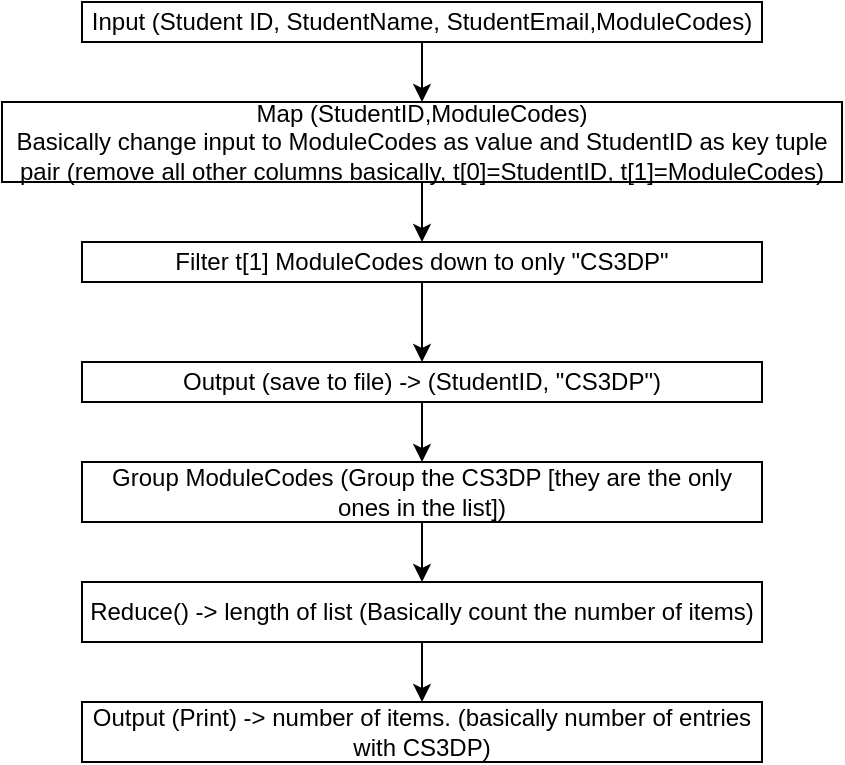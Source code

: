 <mxfile version="12.4.8" type="device"><diagram id="AhEDghBCHiJbR5PgwTpA" name="Page-1"><mxGraphModel dx="767" dy="1323" grid="1" gridSize="10" guides="1" tooltips="1" connect="1" arrows="1" fold="1" page="1" pageScale="1" pageWidth="583" pageHeight="413" math="0" shadow="0"><root><mxCell id="0"/><mxCell id="1" parent="0"/><mxCell id="fQBozR3zp6Gaqtvy_ziY-1" value="Input (Student ID, StudentName, StudentEmail,ModuleCodes)" style="rounded=0;whiteSpace=wrap;html=1;" vertex="1" parent="1"><mxGeometry x="120" y="15" width="340" height="20" as="geometry"/></mxCell><mxCell id="fQBozR3zp6Gaqtvy_ziY-2" value="Map (StudentID,ModuleCodes)&lt;br&gt;Basically change input to ModuleCodes as value and StudentID as key tuple pair (remove all other columns basically, t[0]=StudentID, t[1]=ModuleCodes)" style="rounded=0;whiteSpace=wrap;html=1;" vertex="1" parent="1"><mxGeometry x="80" y="65" width="420" height="40" as="geometry"/></mxCell><mxCell id="fQBozR3zp6Gaqtvy_ziY-3" value="Filter t[1] ModuleCodes&amp;nbsp;down to only &quot;CS3DP&quot;" style="rounded=0;whiteSpace=wrap;html=1;" vertex="1" parent="1"><mxGeometry x="120" y="135" width="340" height="20" as="geometry"/></mxCell><mxCell id="fQBozR3zp6Gaqtvy_ziY-4" value="Output (save to file) -&amp;gt; (StudentID, &quot;CS3DP&quot;)" style="rounded=0;whiteSpace=wrap;html=1;" vertex="1" parent="1"><mxGeometry x="120" y="195" width="340" height="20" as="geometry"/></mxCell><mxCell id="fQBozR3zp6Gaqtvy_ziY-5" value="Group ModuleCodes (Group the CS3DP [they are the only ones in the list])" style="rounded=0;whiteSpace=wrap;html=1;" vertex="1" parent="1"><mxGeometry x="120" y="245" width="340" height="30" as="geometry"/></mxCell><mxCell id="fQBozR3zp6Gaqtvy_ziY-6" value="Reduce() -&amp;gt; length of list (Basically count the number of items)" style="rounded=0;whiteSpace=wrap;html=1;" vertex="1" parent="1"><mxGeometry x="120" y="305" width="340" height="30" as="geometry"/></mxCell><mxCell id="fQBozR3zp6Gaqtvy_ziY-7" value="Output (Print) -&amp;gt; number of items. (basically number of entries with CS3DP)" style="rounded=0;whiteSpace=wrap;html=1;" vertex="1" parent="1"><mxGeometry x="120" y="365" width="340" height="30" as="geometry"/></mxCell><mxCell id="fQBozR3zp6Gaqtvy_ziY-9" value="" style="endArrow=classic;html=1;entryX=0.5;entryY=0;entryDx=0;entryDy=0;exitX=0.5;exitY=1;exitDx=0;exitDy=0;" edge="1" parent="1" source="fQBozR3zp6Gaqtvy_ziY-1" target="fQBozR3zp6Gaqtvy_ziY-2"><mxGeometry width="50" height="50" relative="1" as="geometry"><mxPoint x="-60" y="415" as="sourcePoint"/><mxPoint x="-10" y="365" as="targetPoint"/></mxGeometry></mxCell><mxCell id="fQBozR3zp6Gaqtvy_ziY-10" value="" style="endArrow=classic;html=1;entryX=0.5;entryY=0;entryDx=0;entryDy=0;" edge="1" parent="1" source="fQBozR3zp6Gaqtvy_ziY-2" target="fQBozR3zp6Gaqtvy_ziY-3"><mxGeometry width="50" height="50" relative="1" as="geometry"><mxPoint x="150" y="295" as="sourcePoint"/><mxPoint x="200" y="245" as="targetPoint"/></mxGeometry></mxCell><mxCell id="fQBozR3zp6Gaqtvy_ziY-11" value="" style="endArrow=classic;html=1;exitX=0.5;exitY=1;exitDx=0;exitDy=0;entryX=0.5;entryY=0;entryDx=0;entryDy=0;" edge="1" parent="1" source="fQBozR3zp6Gaqtvy_ziY-3" target="fQBozR3zp6Gaqtvy_ziY-4"><mxGeometry width="50" height="50" relative="1" as="geometry"><mxPoint x="180" y="345" as="sourcePoint"/><mxPoint x="230" y="295" as="targetPoint"/></mxGeometry></mxCell><mxCell id="fQBozR3zp6Gaqtvy_ziY-12" value="" style="endArrow=classic;html=1;exitX=0.5;exitY=1;exitDx=0;exitDy=0;entryX=0.5;entryY=0;entryDx=0;entryDy=0;" edge="1" parent="1" source="fQBozR3zp6Gaqtvy_ziY-4" target="fQBozR3zp6Gaqtvy_ziY-5"><mxGeometry width="50" height="50" relative="1" as="geometry"><mxPoint x="550" y="195" as="sourcePoint"/><mxPoint x="600" y="145" as="targetPoint"/></mxGeometry></mxCell><mxCell id="fQBozR3zp6Gaqtvy_ziY-13" value="" style="endArrow=classic;html=1;exitX=0.5;exitY=1;exitDx=0;exitDy=0;entryX=0.5;entryY=0;entryDx=0;entryDy=0;" edge="1" parent="1" source="fQBozR3zp6Gaqtvy_ziY-5" target="fQBozR3zp6Gaqtvy_ziY-6"><mxGeometry width="50" height="50" relative="1" as="geometry"><mxPoint x="540" y="225" as="sourcePoint"/><mxPoint x="590" y="175" as="targetPoint"/></mxGeometry></mxCell><mxCell id="fQBozR3zp6Gaqtvy_ziY-14" value="" style="endArrow=classic;html=1;exitX=0.5;exitY=1;exitDx=0;exitDy=0;entryX=0.5;entryY=0;entryDx=0;entryDy=0;" edge="1" parent="1" source="fQBozR3zp6Gaqtvy_ziY-6" target="fQBozR3zp6Gaqtvy_ziY-7"><mxGeometry width="50" height="50" relative="1" as="geometry"><mxPoint x="530" y="365" as="sourcePoint"/><mxPoint x="580" y="315" as="targetPoint"/></mxGeometry></mxCell></root></mxGraphModel></diagram></mxfile>